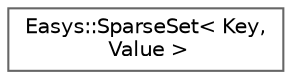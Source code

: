 digraph "Graphical Class Hierarchy"
{
 // LATEX_PDF_SIZE
  bgcolor="transparent";
  edge [fontname=Helvetica,fontsize=10,labelfontname=Helvetica,labelfontsize=10];
  node [fontname=Helvetica,fontsize=10,shape=box,height=0.2,width=0.4];
  rankdir="LR";
  Node0 [id="Node000000",label="Easys::SparseSet\< Key,\l Value \>",height=0.2,width=0.4,color="grey40", fillcolor="white", style="filled",URL="$d6/d28/classEasys_1_1SparseSet.html",tooltip=" "];
}
